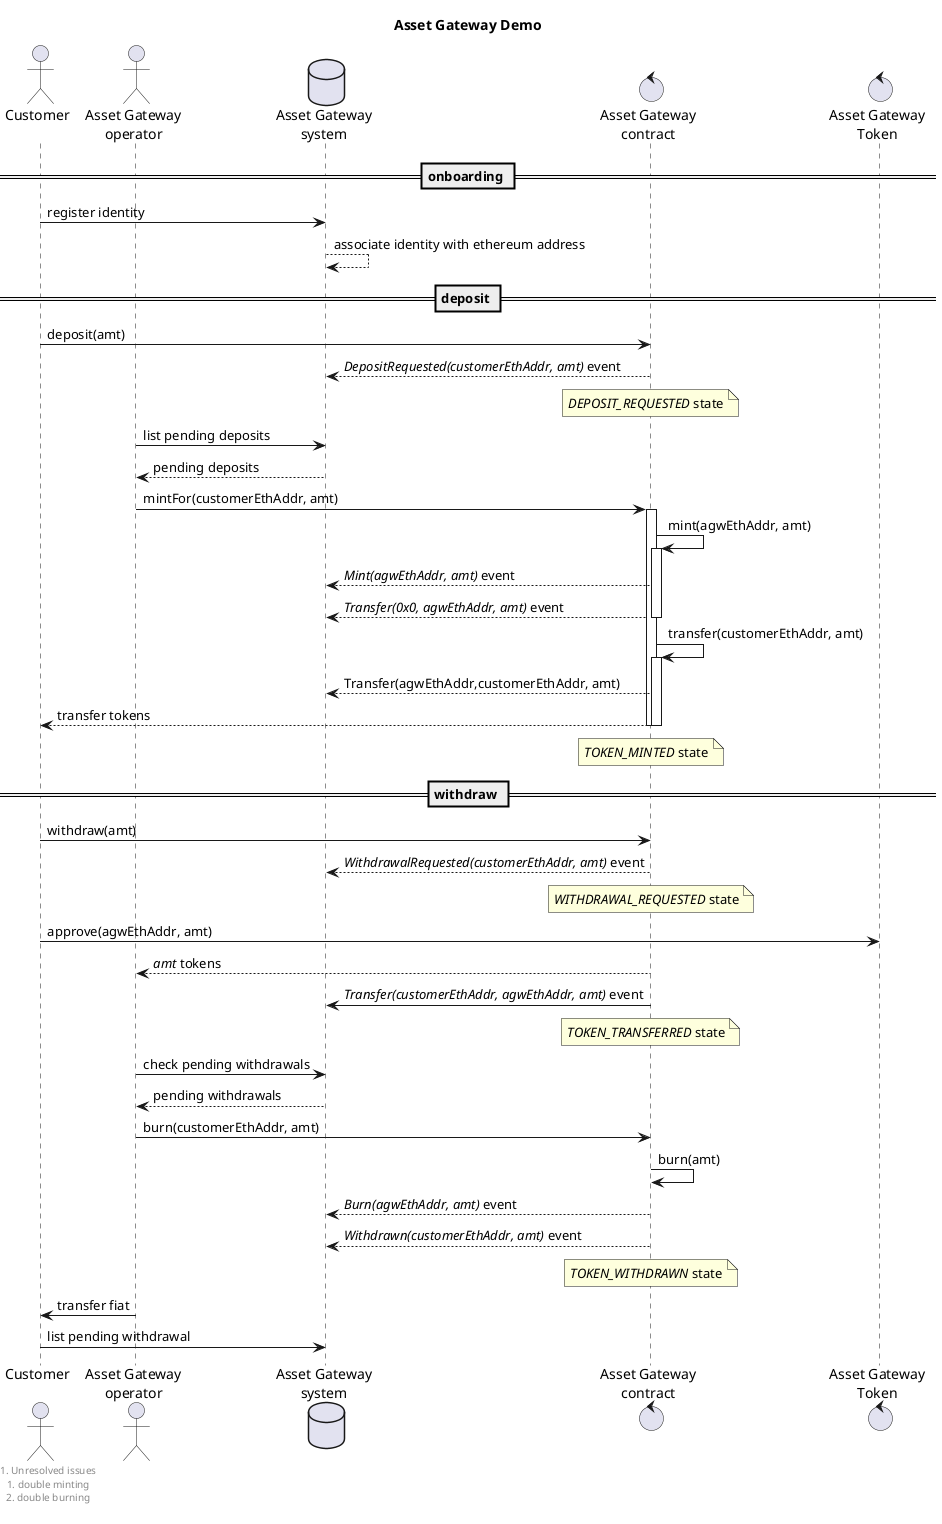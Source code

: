 @startuml
title Asset Gateway Demo

' We ignore KYC
' We ignore gas fees

actor "Customer\n" as c
actor "Asset Gateway\noperator" as op
database "Asset Gateway\nsystem" as sys
control "Asset Gateway\ncontract" as agw
control "Asset Gateway\nToken" as token

'owner -> agw: deploy

== onboarding ==
c -> sys: register identity
sys --> sys: associate identity with ethereum address

== deposit ==
c -> agw: deposit(amt)
agw--> sys: //DepositRequested(customerEthAddr, amt)// event
note over agw
//DEPOSIT_REQUESTED// state
end note

op -> sys: list pending deposits
sys --> op: pending deposits

'alt direct
    op -> agw: mintFor(customerEthAddr, amt)
    activate agw
    agw -> agw: mint(agwEthAddr, amt)
    activate agw
    agw --> sys: //Mint(agwEthAddr, amt)// event
    agw --> sys: //Transfer(0x0, agwEthAddr, amt)// event
    deactivate agw
    agw -> agw: transfer(customerEthAddr, amt)
    activate agw
    agw --> sys: Transfer(agwEthAddr,customerEthAddr, amt)
    agw --> c: transfer tokens
    deactivate agw
    note over agw
    //TOKEN_MINTED// state
    end note
    deactivate agw
'else two phase
'    op -> agw: mintFor(customerEthAddr, amt)
'    agw -> agw: mint(agwEthAddr, amt)
'    agw --> sys: //Mint(agwEthAddr, amt)// event
'    agw --> sys: //Transfer(0x0,agwEthAddr, amt)// event
'    agw -> agw: approve(customerEthAddr, amt)
'    agw --> sys: //Approval(agwEthAddr,customerEthAddr, amt)// event
'
'    note over agw
'    //TOKEN_MINTED// state
'    end note
'    deactivate agw
'
'    c -> agw: transferFrom(agwEthAddr, customerEthAddr, amt)
'    agw --> sys: //Transfer(agwEthAddr,customerEthAddr, amt)// event
'    note over agw
'    //TOKEN_TRANSFERRED// state
'    end note
'
'end

== withdraw ==
c -> agw: withdraw(amt)
agw --> sys: //WithdrawalRequested(customerEthAddr, amt)// event
note over agw
//WITHDRAWAL_REQUESTED// state
end note
c -> token: approve(agwEthAddr, amt)
agw --> op: //amt// tokens
agw -> sys: //Transfer(customerEthAddr, agwEthAddr, amt)// event
note over agw
//TOKEN_TRANSFERRED// state
end note
op -> sys: check pending withdrawals
sys --> op: pending withdrawals

op -> agw: burn(customerEthAddr, amt)
agw -> agw: burn(amt)
agw --> sys: //Burn(agwEthAddr, amt)// event
agw --> sys: //Withdrawn(customerEthAddr, amt)// event
note over agw
//TOKEN_WITHDRAWN// state
end note
op -> c: transfer fiat
c -> sys: list pending withdrawal


left footer
# Unresolved issues
1. double minting
2. double burning

end footer
@enduml
